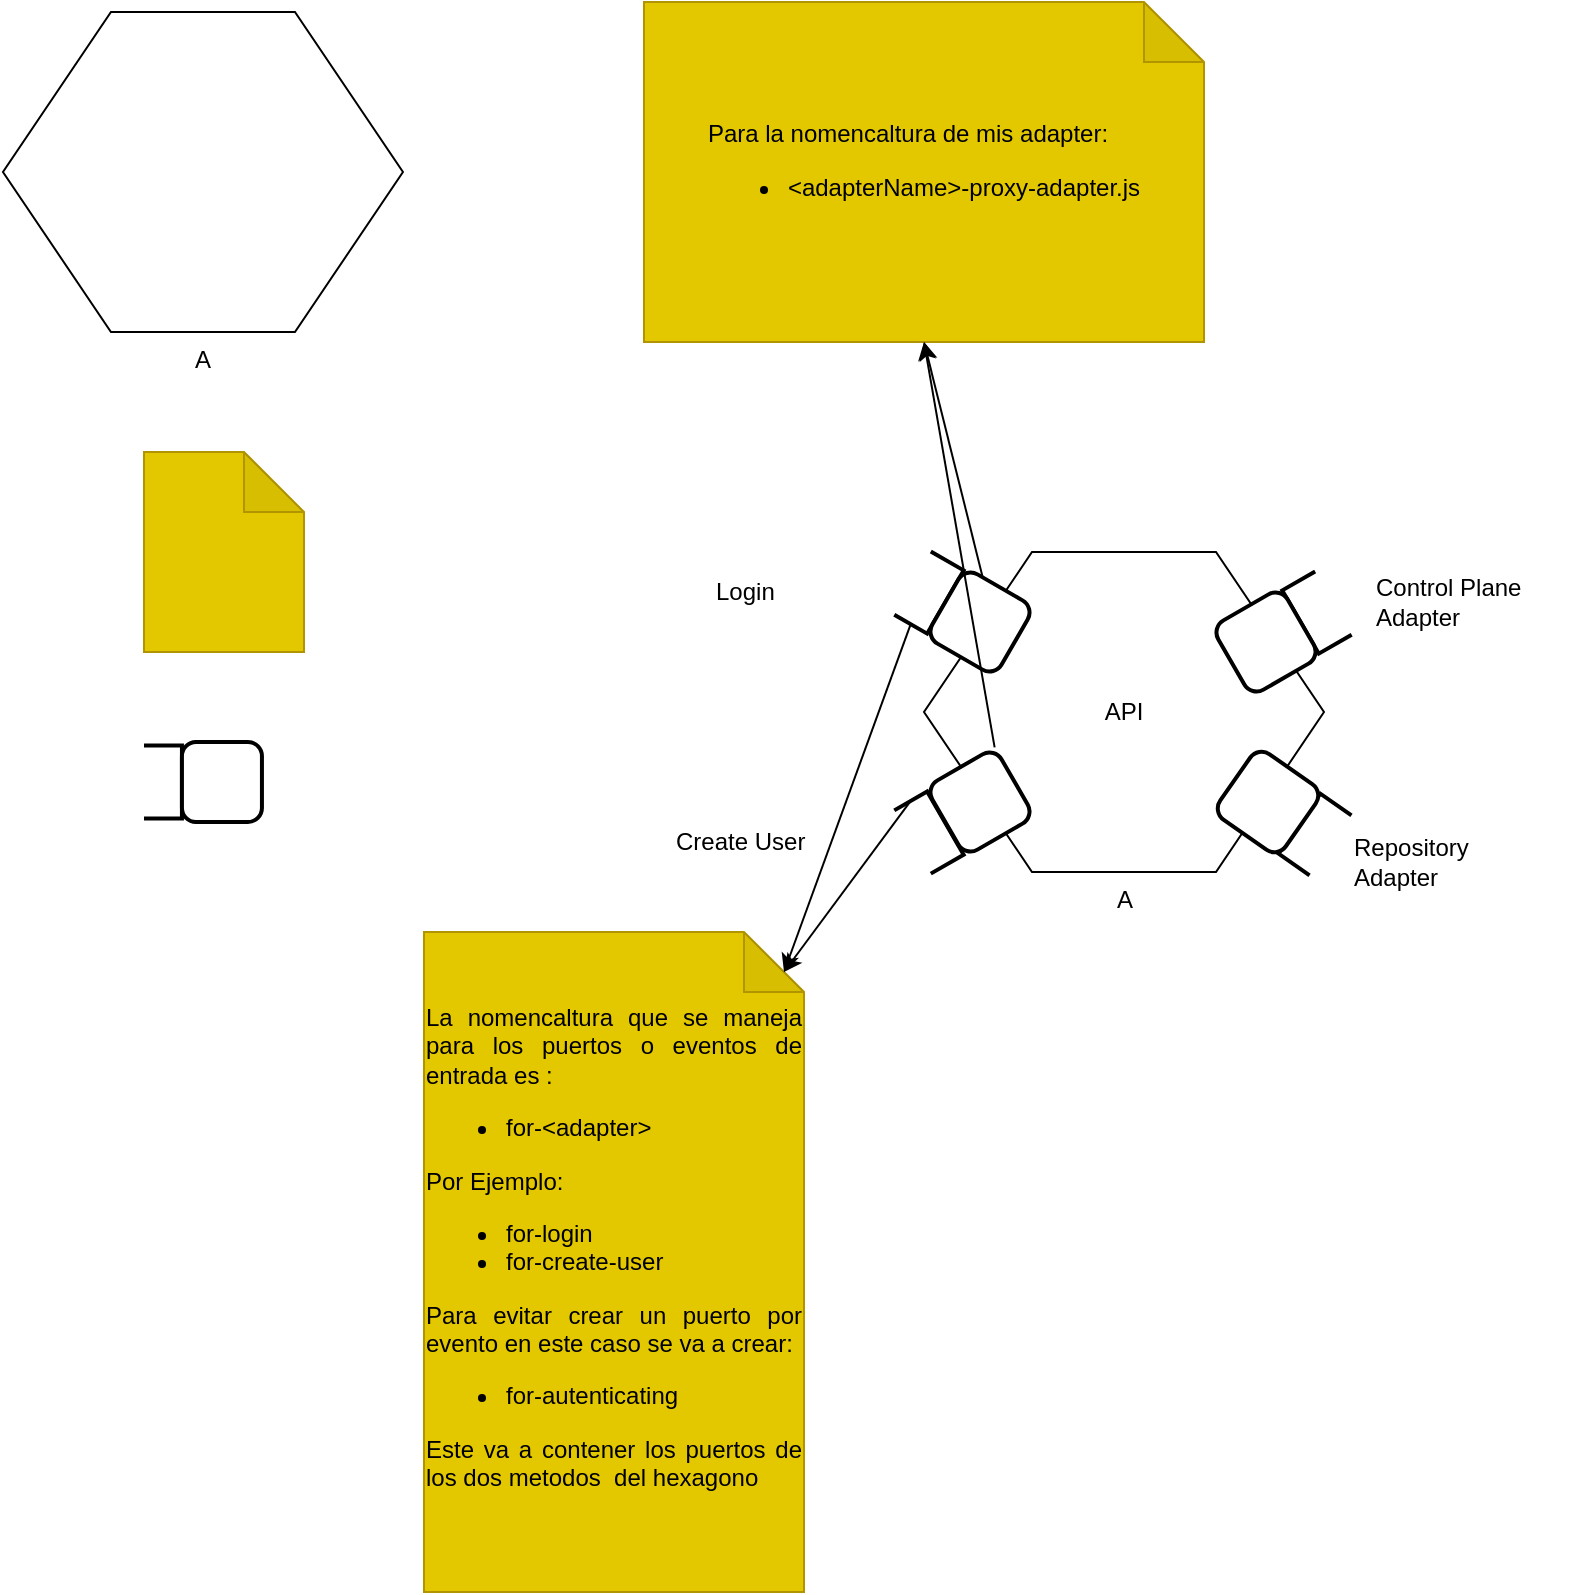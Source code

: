 <mxfile>
    <diagram id="Q8cnJvyO7t27Tt4laEfo" name="Page-1">
        <mxGraphModel dx="1559" dy="1582" grid="1" gridSize="10" guides="1" tooltips="1" connect="1" arrows="1" fold="1" page="1" pageScale="1" pageWidth="827" pageHeight="1169" math="0" shadow="0">
            <root>
                <mxCell id="0"/>
                <mxCell id="1" parent="0"/>
                <mxCell id="2" value="A" style="verticalLabelPosition=bottom;verticalAlign=top;html=1;shape=hexagon;perimeter=hexagonPerimeter2;arcSize=6;size=0.27;" vertex="1" parent="1">
                    <mxGeometry x="280" y="80" width="200" height="160" as="geometry"/>
                </mxCell>
                <mxCell id="6" value="" style="group" vertex="1" connectable="0" parent="1">
                    <mxGeometry x="-110" y="175" width="58.97" height="40" as="geometry"/>
                </mxCell>
                <mxCell id="3" value="" style="strokeWidth=2;html=1;shape=mxgraph.flowchart.annotation_1;align=left;pointerEvents=1;rotation=-180;" vertex="1" parent="6">
                    <mxGeometry y="1.74" width="18.97" height="36.52" as="geometry"/>
                </mxCell>
                <mxCell id="4" value="" style="rounded=1;whiteSpace=wrap;html=1;absoluteArcSize=1;arcSize=14;strokeWidth=2;rotation=0;" vertex="1" parent="6">
                    <mxGeometry x="18.97" width="40" height="40" as="geometry"/>
                </mxCell>
                <mxCell id="7" value="" style="group;rotation=30;" vertex="1" connectable="0" parent="1">
                    <mxGeometry x="270" y="90.0" width="58.97" height="40" as="geometry"/>
                </mxCell>
                <mxCell id="8" value="" style="strokeWidth=2;html=1;shape=mxgraph.flowchart.annotation_1;align=left;pointerEvents=1;rotation=-150;" vertex="1" parent="7">
                    <mxGeometry x="3" y="-8" width="18.97" height="36.52" as="geometry"/>
                </mxCell>
                <mxCell id="9" value="" style="rounded=1;whiteSpace=wrap;html=1;absoluteArcSize=1;arcSize=14;strokeWidth=2;rotation=30;" vertex="1" parent="7">
                    <mxGeometry x="18" y="5" width="40" height="40" as="geometry"/>
                </mxCell>
                <mxCell id="10" value="" style="group;rotation=-30;" vertex="1" connectable="0" parent="1">
                    <mxGeometry x="270" y="190" width="58.97" height="40" as="geometry"/>
                </mxCell>
                <mxCell id="11" value="" style="strokeWidth=2;html=1;shape=mxgraph.flowchart.annotation_1;align=left;pointerEvents=1;rotation=-210;" vertex="1" parent="10">
                    <mxGeometry x="3" y="12" width="18.97" height="36.52" as="geometry"/>
                </mxCell>
                <mxCell id="12" value="" style="rounded=1;whiteSpace=wrap;html=1;absoluteArcSize=1;arcSize=14;strokeWidth=2;rotation=-30;" vertex="1" parent="10">
                    <mxGeometry x="18" y="-5" width="40" height="40" as="geometry"/>
                </mxCell>
                <mxCell id="19" value="Login" style="text;strokeColor=none;fillColor=none;align=left;verticalAlign=middle;spacingLeft=4;spacingRight=4;overflow=hidden;points=[[0,0.5],[1,0.5]];portConstraint=eastwest;rotatable=0;whiteSpace=wrap;html=1;" vertex="1" parent="1">
                    <mxGeometry x="170" y="85" width="80" height="30" as="geometry"/>
                </mxCell>
                <mxCell id="20" value="Create User" style="text;strokeColor=none;fillColor=none;align=left;verticalAlign=middle;spacingLeft=4;spacingRight=4;overflow=hidden;points=[[0,0.5],[1,0.5]];portConstraint=eastwest;rotatable=0;whiteSpace=wrap;html=1;" vertex="1" parent="1">
                    <mxGeometry x="150" y="210" width="80" height="30" as="geometry"/>
                </mxCell>
                <mxCell id="22" value="" style="group;rotation=-210;" vertex="1" connectable="0" parent="1">
                    <mxGeometry x="430" y="100" width="58.97" height="40" as="geometry"/>
                </mxCell>
                <mxCell id="23" value="" style="strokeWidth=2;html=1;shape=mxgraph.flowchart.annotation_1;align=left;pointerEvents=1;rotation=-390;" vertex="1" parent="22">
                    <mxGeometry x="37" y="-8" width="18.97" height="36.52" as="geometry"/>
                </mxCell>
                <mxCell id="24" value="" style="rounded=1;whiteSpace=wrap;html=1;absoluteArcSize=1;arcSize=14;strokeWidth=2;rotation=-210;" vertex="1" parent="22">
                    <mxGeometry x="1" y="5" width="40" height="40" as="geometry"/>
                </mxCell>
                <mxCell id="25" value="Control Plane Adapter" style="text;strokeColor=none;fillColor=none;align=left;verticalAlign=middle;spacingLeft=4;spacingRight=4;overflow=hidden;points=[[0,0.5],[1,0.5]];portConstraint=eastwest;rotatable=0;whiteSpace=wrap;html=1;" vertex="1" parent="1">
                    <mxGeometry x="500" y="80" width="110" height="50" as="geometry"/>
                </mxCell>
                <mxCell id="27" value="" style="group;rotation=-145;" vertex="1" connectable="0" parent="1">
                    <mxGeometry x="430" y="190" width="58.97" height="40" as="geometry"/>
                </mxCell>
                <mxCell id="28" value="" style="strokeWidth=2;html=1;shape=mxgraph.flowchart.annotation_1;align=left;pointerEvents=1;rotation=-325;" vertex="1" parent="27">
                    <mxGeometry x="36" y="13" width="18.97" height="36.52" as="geometry"/>
                </mxCell>
                <mxCell id="29" value="" style="rounded=1;whiteSpace=wrap;html=1;absoluteArcSize=1;arcSize=14;strokeWidth=2;rotation=-145;" vertex="1" parent="27">
                    <mxGeometry x="2" y="-5" width="40" height="40" as="geometry"/>
                </mxCell>
                <mxCell id="30" value="Repository Adapter" style="text;strokeColor=none;fillColor=none;align=left;verticalAlign=middle;spacingLeft=4;spacingRight=4;overflow=hidden;points=[[0,0.5],[1,0.5]];portConstraint=eastwest;rotatable=0;whiteSpace=wrap;html=1;" vertex="1" parent="1">
                    <mxGeometry x="488.97" y="210" width="110" height="50" as="geometry"/>
                </mxCell>
                <mxCell id="31" value="API" style="text;strokeColor=none;fillColor=none;align=center;verticalAlign=middle;spacingLeft=4;spacingRight=4;overflow=hidden;points=[[0,0.5],[1,0.5]];portConstraint=eastwest;rotatable=0;whiteSpace=wrap;html=1;" vertex="1" parent="1">
                    <mxGeometry x="340" y="145" width="80" height="30" as="geometry"/>
                </mxCell>
                <mxCell id="32" value="&lt;div style=&quot;text-align: justify;&quot;&gt;&lt;span style=&quot;background-color: initial;&quot;&gt;La nomencaltura que se maneja para los puertos o eventos de entrada es :&lt;/span&gt;&lt;/div&gt;&lt;div style=&quot;text-align: justify;&quot;&gt;&lt;ul&gt;&lt;li&gt;&lt;span style=&quot;background-color: initial;&quot;&gt;for-&amp;lt;adapter&amp;gt;&lt;/span&gt;&lt;/li&gt;&lt;/ul&gt;&lt;/div&gt;&lt;div style=&quot;text-align: justify;&quot;&gt;&lt;span style=&quot;background-color: initial;&quot;&gt;Por Ejemplo:&lt;/span&gt;&lt;/div&gt;&lt;div style=&quot;text-align: justify;&quot;&gt;&lt;ul&gt;&lt;li&gt;&lt;span style=&quot;background-color: initial;&quot;&gt;for-login&lt;/span&gt;&lt;/li&gt;&lt;li&gt;&lt;span style=&quot;background-color: initial;&quot;&gt;for-create-user&lt;/span&gt;&lt;/li&gt;&lt;/ul&gt;Para evitar crear un puerto por evento en este caso se va a crear:&lt;/div&gt;&lt;div style=&quot;text-align: justify;&quot;&gt;&lt;ul&gt;&lt;li&gt;for-autenticating&lt;/li&gt;&lt;/ul&gt;Este va a contener los puertos de los dos metodos&amp;nbsp; del hexagono&lt;/div&gt;&lt;div style=&quot;text-align: justify;&quot;&gt;&lt;br&gt;&lt;/div&gt;" style="shape=note;whiteSpace=wrap;html=1;backgroundOutline=1;darkOpacity=0.05;fillColor=#e3c800;fontColor=#000000;strokeColor=#B09500;" vertex="1" parent="1">
                    <mxGeometry x="30" y="270" width="190" height="330" as="geometry"/>
                </mxCell>
                <mxCell id="35" style="edgeStyle=none;html=1;exitX=0.5;exitY=1;exitDx=0;exitDy=0;exitPerimeter=0;" edge="1" parent="1" source="11">
                    <mxGeometry relative="1" as="geometry">
                        <mxPoint x="210" y="290" as="targetPoint"/>
                    </mxGeometry>
                </mxCell>
                <mxCell id="36" style="edgeStyle=none;html=1;exitX=0.5;exitY=0;exitDx=0;exitDy=0;exitPerimeter=0;" edge="1" parent="1" source="8">
                    <mxGeometry relative="1" as="geometry">
                        <mxPoint x="210" y="290" as="targetPoint"/>
                    </mxGeometry>
                </mxCell>
                <mxCell id="37" value="" style="shape=note;whiteSpace=wrap;html=1;backgroundOutline=1;darkOpacity=0.05;fillColor=#e3c800;fontColor=#000000;strokeColor=#B09500;" vertex="1" parent="1">
                    <mxGeometry x="-110" y="30" width="80" height="100" as="geometry"/>
                </mxCell>
                <mxCell id="38" value="A" style="verticalLabelPosition=bottom;verticalAlign=top;html=1;shape=hexagon;perimeter=hexagonPerimeter2;arcSize=6;size=0.27;" vertex="1" parent="1">
                    <mxGeometry x="-180.52" y="-190" width="200" height="160" as="geometry"/>
                </mxCell>
                <mxCell id="39" value="&lt;div style=&quot;text-align: justify;&quot;&gt;&lt;span style=&quot;background-color: initial;&quot;&gt;Para la nomencaltura de mis adapter:&lt;/span&gt;&lt;/div&gt;&lt;ul&gt;&lt;li style=&quot;text-align: justify;&quot;&gt;&amp;lt;adapterName&amp;gt;-proxy-adapter.js&lt;/li&gt;&lt;/ul&gt;" style="shape=note;whiteSpace=wrap;html=1;backgroundOutline=1;darkOpacity=0.05;fillColor=#e3c800;fontColor=#000000;strokeColor=#B09500;" vertex="1" parent="1">
                    <mxGeometry x="140" y="-195" width="280" height="170" as="geometry"/>
                </mxCell>
                <mxCell id="40" style="edgeStyle=none;html=1;exitX=0.25;exitY=0;exitDx=0;exitDy=0;entryX=0.5;entryY=1;entryDx=0;entryDy=0;entryPerimeter=0;" edge="1" parent="1" source="9" target="39">
                    <mxGeometry relative="1" as="geometry"/>
                </mxCell>
                <mxCell id="41" style="edgeStyle=none;html=1;exitX=1;exitY=0;exitDx=0;exitDy=0;entryX=0.5;entryY=1;entryDx=0;entryDy=0;entryPerimeter=0;" edge="1" parent="1" source="12" target="39">
                    <mxGeometry relative="1" as="geometry">
                        <mxPoint x="300" as="targetPoint"/>
                    </mxGeometry>
                </mxCell>
            </root>
        </mxGraphModel>
    </diagram>
</mxfile>